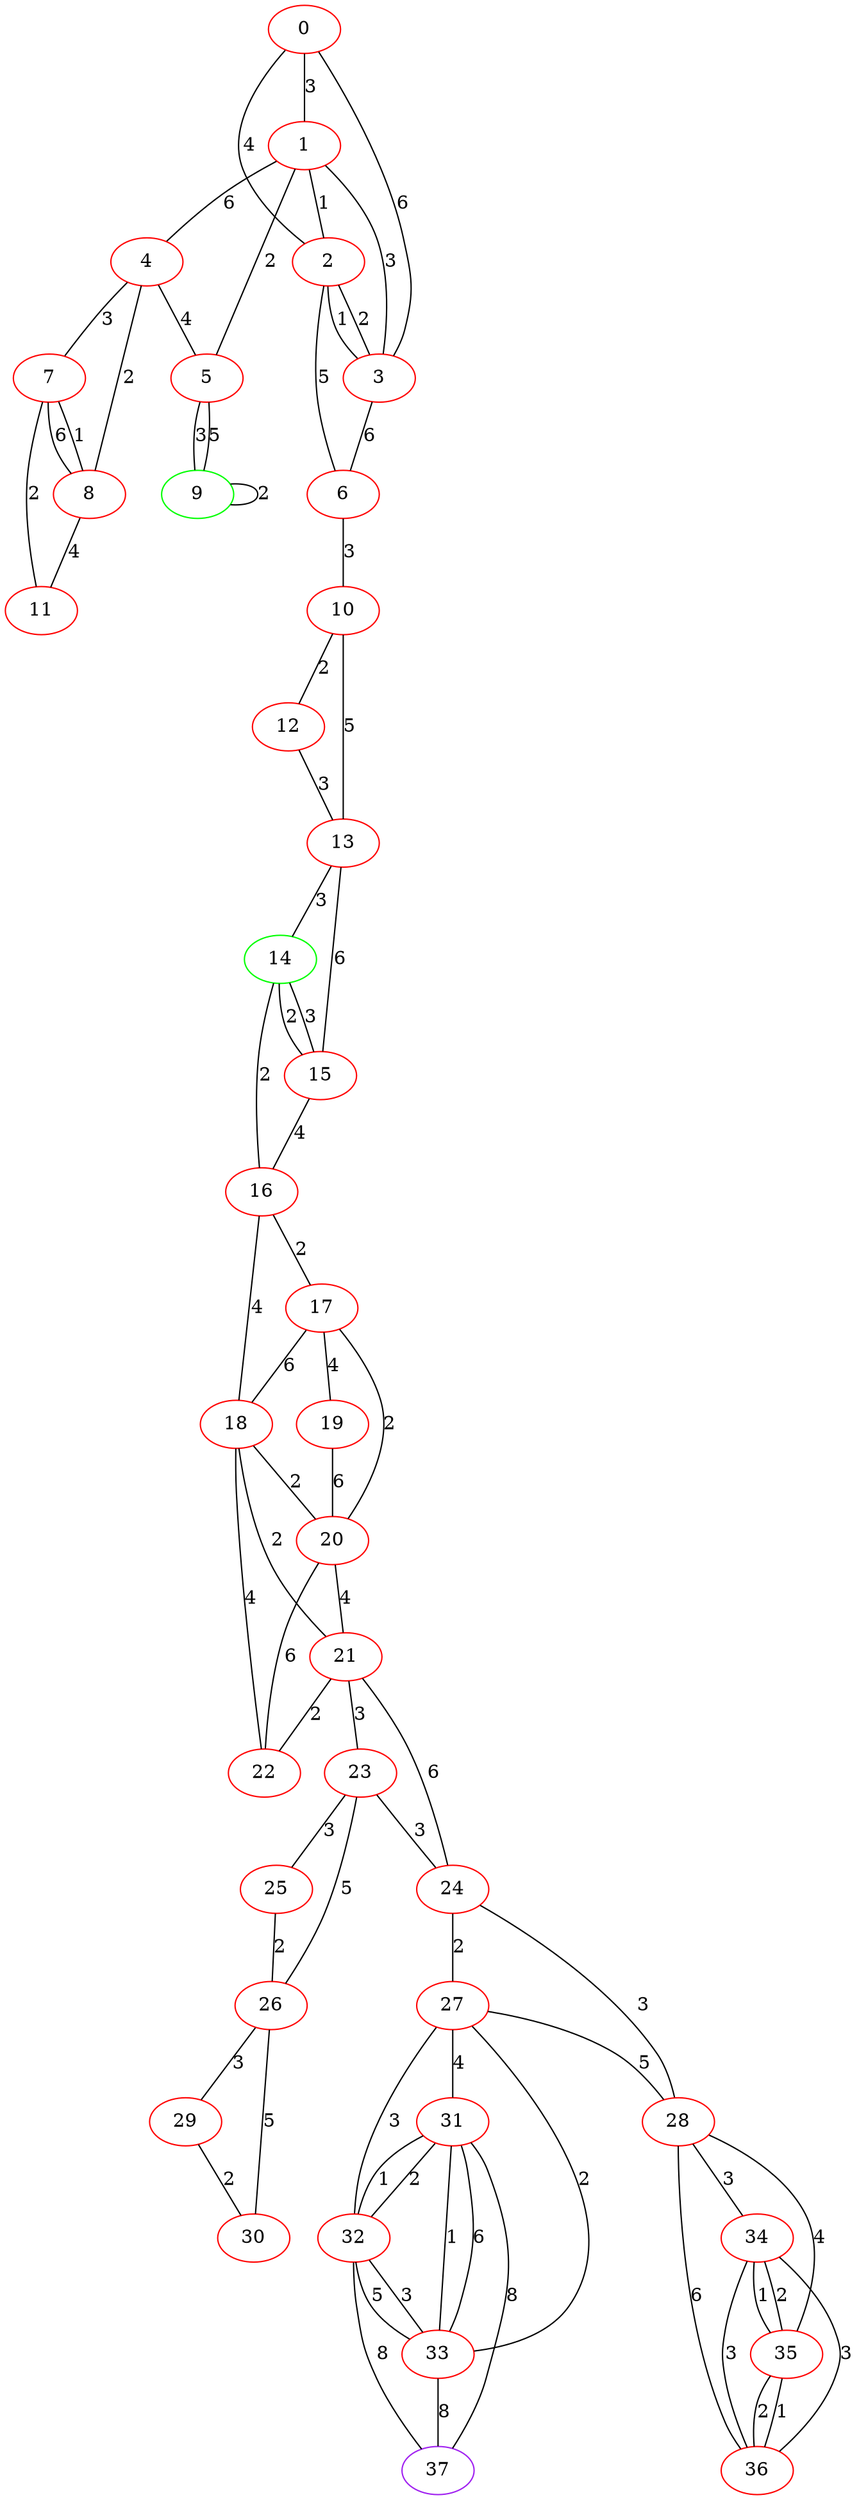 graph "" {
0 [color=red, weight=1];
1 [color=red, weight=1];
2 [color=red, weight=1];
3 [color=red, weight=1];
4 [color=red, weight=1];
5 [color=red, weight=1];
6 [color=red, weight=1];
7 [color=red, weight=1];
8 [color=red, weight=1];
9 [color=green, weight=2];
10 [color=red, weight=1];
11 [color=red, weight=1];
12 [color=red, weight=1];
13 [color=red, weight=1];
14 [color=green, weight=2];
15 [color=red, weight=1];
16 [color=red, weight=1];
17 [color=red, weight=1];
18 [color=red, weight=1];
19 [color=red, weight=1];
20 [color=red, weight=1];
21 [color=red, weight=1];
22 [color=red, weight=1];
23 [color=red, weight=1];
24 [color=red, weight=1];
25 [color=red, weight=1];
26 [color=red, weight=1];
27 [color=red, weight=1];
28 [color=red, weight=1];
29 [color=red, weight=1];
30 [color=red, weight=1];
31 [color=red, weight=1];
32 [color=red, weight=1];
33 [color=red, weight=1];
34 [color=red, weight=1];
35 [color=red, weight=1];
36 [color=red, weight=1];
37 [color=purple, weight=4];
0 -- 1  [key=0, label=3];
0 -- 2  [key=0, label=4];
0 -- 3  [key=0, label=6];
1 -- 2  [key=0, label=1];
1 -- 3  [key=0, label=3];
1 -- 4  [key=0, label=6];
1 -- 5  [key=0, label=2];
2 -- 3  [key=0, label=1];
2 -- 3  [key=1, label=2];
2 -- 6  [key=0, label=5];
3 -- 6  [key=0, label=6];
4 -- 8  [key=0, label=2];
4 -- 5  [key=0, label=4];
4 -- 7  [key=0, label=3];
5 -- 9  [key=0, label=3];
5 -- 9  [key=1, label=5];
6 -- 10  [key=0, label=3];
7 -- 8  [key=0, label=6];
7 -- 8  [key=1, label=1];
7 -- 11  [key=0, label=2];
8 -- 11  [key=0, label=4];
9 -- 9  [key=0, label=2];
10 -- 12  [key=0, label=2];
10 -- 13  [key=0, label=5];
12 -- 13  [key=0, label=3];
13 -- 14  [key=0, label=3];
13 -- 15  [key=0, label=6];
14 -- 16  [key=0, label=2];
14 -- 15  [key=0, label=2];
14 -- 15  [key=1, label=3];
15 -- 16  [key=0, label=4];
16 -- 17  [key=0, label=2];
16 -- 18  [key=0, label=4];
17 -- 18  [key=0, label=6];
17 -- 19  [key=0, label=4];
17 -- 20  [key=0, label=2];
18 -- 20  [key=0, label=2];
18 -- 21  [key=0, label=2];
18 -- 22  [key=0, label=4];
19 -- 20  [key=0, label=6];
20 -- 21  [key=0, label=4];
20 -- 22  [key=0, label=6];
21 -- 24  [key=0, label=6];
21 -- 22  [key=0, label=2];
21 -- 23  [key=0, label=3];
23 -- 24  [key=0, label=3];
23 -- 25  [key=0, label=3];
23 -- 26  [key=0, label=5];
24 -- 27  [key=0, label=2];
24 -- 28  [key=0, label=3];
25 -- 26  [key=0, label=2];
26 -- 29  [key=0, label=3];
26 -- 30  [key=0, label=5];
27 -- 32  [key=0, label=3];
27 -- 28  [key=0, label=5];
27 -- 33  [key=0, label=2];
27 -- 31  [key=0, label=4];
28 -- 35  [key=0, label=4];
28 -- 34  [key=0, label=3];
28 -- 36  [key=0, label=6];
29 -- 30  [key=0, label=2];
31 -- 32  [key=0, label=2];
31 -- 32  [key=1, label=1];
31 -- 33  [key=0, label=1];
31 -- 33  [key=1, label=6];
31 -- 37  [key=0, label=8];
32 -- 33  [key=0, label=3];
32 -- 33  [key=1, label=5];
32 -- 37  [key=0, label=8];
33 -- 37  [key=0, label=8];
34 -- 35  [key=0, label=2];
34 -- 35  [key=1, label=1];
34 -- 36  [key=0, label=3];
34 -- 36  [key=1, label=3];
35 -- 36  [key=0, label=1];
35 -- 36  [key=1, label=2];
}
